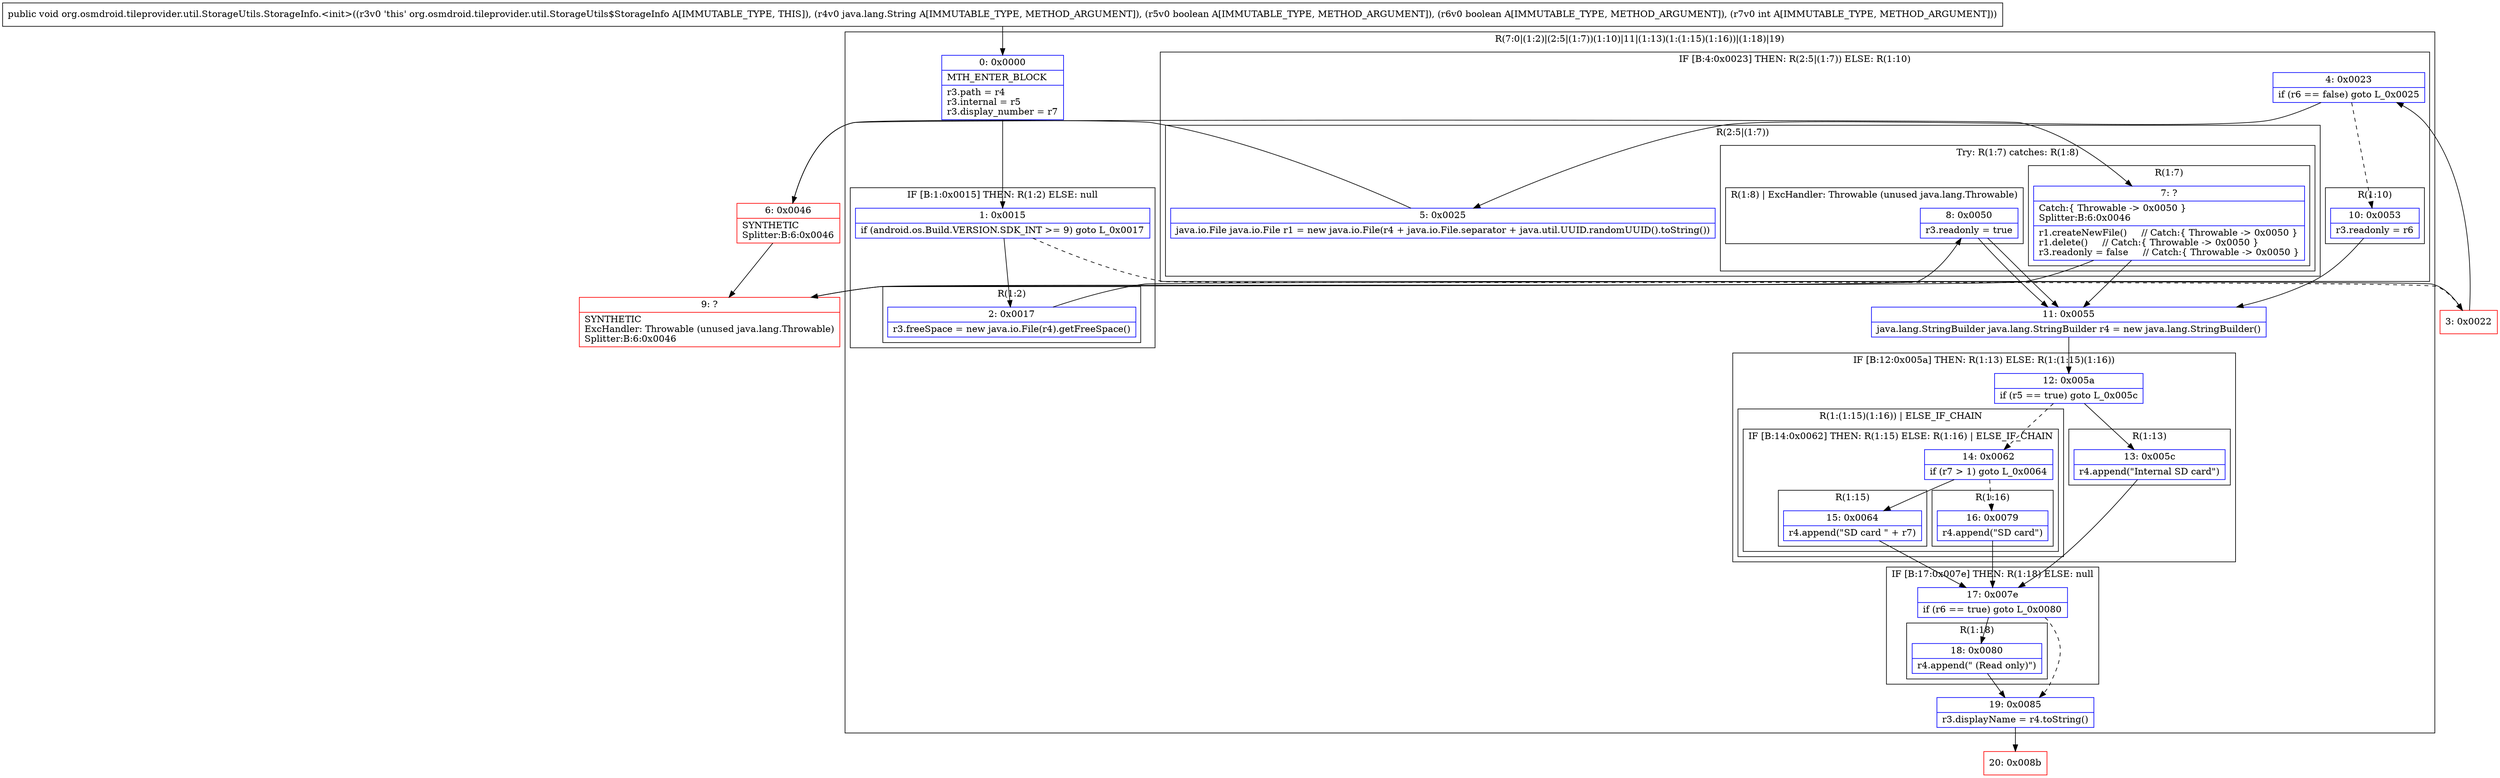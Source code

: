 digraph "CFG fororg.osmdroid.tileprovider.util.StorageUtils.StorageInfo.\<init\>(Ljava\/lang\/String;ZZI)V" {
subgraph cluster_Region_736872685 {
label = "R(7:0|(1:2)|(2:5|(1:7))(1:10)|11|(1:13)(1:(1:15)(1:16))|(1:18)|19)";
node [shape=record,color=blue];
Node_0 [shape=record,label="{0\:\ 0x0000|MTH_ENTER_BLOCK\l|r3.path = r4\lr3.internal = r5\lr3.display_number = r7\l}"];
subgraph cluster_IfRegion_2101558517 {
label = "IF [B:1:0x0015] THEN: R(1:2) ELSE: null";
node [shape=record,color=blue];
Node_1 [shape=record,label="{1\:\ 0x0015|if (android.os.Build.VERSION.SDK_INT \>= 9) goto L_0x0017\l}"];
subgraph cluster_Region_1014657420 {
label = "R(1:2)";
node [shape=record,color=blue];
Node_2 [shape=record,label="{2\:\ 0x0017|r3.freeSpace = new java.io.File(r4).getFreeSpace()\l}"];
}
}
subgraph cluster_IfRegion_1004476934 {
label = "IF [B:4:0x0023] THEN: R(2:5|(1:7)) ELSE: R(1:10)";
node [shape=record,color=blue];
Node_4 [shape=record,label="{4\:\ 0x0023|if (r6 == false) goto L_0x0025\l}"];
subgraph cluster_Region_643368214 {
label = "R(2:5|(1:7))";
node [shape=record,color=blue];
Node_5 [shape=record,label="{5\:\ 0x0025|java.io.File java.io.File r1 = new java.io.File(r4 + java.io.File.separator + java.util.UUID.randomUUID().toString())\l}"];
subgraph cluster_TryCatchRegion_1746686357 {
label = "Try: R(1:7) catches: R(1:8)";
node [shape=record,color=blue];
subgraph cluster_Region_628828594 {
label = "R(1:7)";
node [shape=record,color=blue];
Node_7 [shape=record,label="{7\:\ ?|Catch:\{ Throwable \-\> 0x0050 \}\lSplitter:B:6:0x0046\l|r1.createNewFile()     \/\/ Catch:\{ Throwable \-\> 0x0050 \}\lr1.delete()     \/\/ Catch:\{ Throwable \-\> 0x0050 \}\lr3.readonly = false     \/\/ Catch:\{ Throwable \-\> 0x0050 \}\l}"];
}
subgraph cluster_Region_215776503 {
label = "R(1:8) | ExcHandler: Throwable (unused java.lang.Throwable)\l";
node [shape=record,color=blue];
Node_8 [shape=record,label="{8\:\ 0x0050|r3.readonly = true\l}"];
}
}
}
subgraph cluster_Region_1673890545 {
label = "R(1:10)";
node [shape=record,color=blue];
Node_10 [shape=record,label="{10\:\ 0x0053|r3.readonly = r6\l}"];
}
}
Node_11 [shape=record,label="{11\:\ 0x0055|java.lang.StringBuilder java.lang.StringBuilder r4 = new java.lang.StringBuilder()\l}"];
subgraph cluster_IfRegion_545891237 {
label = "IF [B:12:0x005a] THEN: R(1:13) ELSE: R(1:(1:15)(1:16))";
node [shape=record,color=blue];
Node_12 [shape=record,label="{12\:\ 0x005a|if (r5 == true) goto L_0x005c\l}"];
subgraph cluster_Region_1855738622 {
label = "R(1:13)";
node [shape=record,color=blue];
Node_13 [shape=record,label="{13\:\ 0x005c|r4.append(\"Internal SD card\")\l}"];
}
subgraph cluster_Region_705941208 {
label = "R(1:(1:15)(1:16)) | ELSE_IF_CHAIN\l";
node [shape=record,color=blue];
subgraph cluster_IfRegion_1162294441 {
label = "IF [B:14:0x0062] THEN: R(1:15) ELSE: R(1:16) | ELSE_IF_CHAIN\l";
node [shape=record,color=blue];
Node_14 [shape=record,label="{14\:\ 0x0062|if (r7 \> 1) goto L_0x0064\l}"];
subgraph cluster_Region_1986968038 {
label = "R(1:15)";
node [shape=record,color=blue];
Node_15 [shape=record,label="{15\:\ 0x0064|r4.append(\"SD card \" + r7)\l}"];
}
subgraph cluster_Region_1602727612 {
label = "R(1:16)";
node [shape=record,color=blue];
Node_16 [shape=record,label="{16\:\ 0x0079|r4.append(\"SD card\")\l}"];
}
}
}
}
subgraph cluster_IfRegion_177908978 {
label = "IF [B:17:0x007e] THEN: R(1:18) ELSE: null";
node [shape=record,color=blue];
Node_17 [shape=record,label="{17\:\ 0x007e|if (r6 == true) goto L_0x0080\l}"];
subgraph cluster_Region_710846721 {
label = "R(1:18)";
node [shape=record,color=blue];
Node_18 [shape=record,label="{18\:\ 0x0080|r4.append(\" (Read only)\")\l}"];
}
}
Node_19 [shape=record,label="{19\:\ 0x0085|r3.displayName = r4.toString()\l}"];
}
subgraph cluster_Region_215776503 {
label = "R(1:8) | ExcHandler: Throwable (unused java.lang.Throwable)\l";
node [shape=record,color=blue];
Node_8 [shape=record,label="{8\:\ 0x0050|r3.readonly = true\l}"];
}
Node_3 [shape=record,color=red,label="{3\:\ 0x0022}"];
Node_6 [shape=record,color=red,label="{6\:\ 0x0046|SYNTHETIC\lSplitter:B:6:0x0046\l}"];
Node_9 [shape=record,color=red,label="{9\:\ ?|SYNTHETIC\lExcHandler: Throwable (unused java.lang.Throwable)\lSplitter:B:6:0x0046\l}"];
Node_20 [shape=record,color=red,label="{20\:\ 0x008b}"];
MethodNode[shape=record,label="{public void org.osmdroid.tileprovider.util.StorageUtils.StorageInfo.\<init\>((r3v0 'this' org.osmdroid.tileprovider.util.StorageUtils$StorageInfo A[IMMUTABLE_TYPE, THIS]), (r4v0 java.lang.String A[IMMUTABLE_TYPE, METHOD_ARGUMENT]), (r5v0 boolean A[IMMUTABLE_TYPE, METHOD_ARGUMENT]), (r6v0 boolean A[IMMUTABLE_TYPE, METHOD_ARGUMENT]), (r7v0 int A[IMMUTABLE_TYPE, METHOD_ARGUMENT])) }"];
MethodNode -> Node_0;
Node_0 -> Node_1;
Node_1 -> Node_2;
Node_1 -> Node_3[style=dashed];
Node_2 -> Node_3;
Node_4 -> Node_5;
Node_4 -> Node_10[style=dashed];
Node_5 -> Node_6;
Node_7 -> Node_9;
Node_7 -> Node_11;
Node_8 -> Node_11;
Node_10 -> Node_11;
Node_11 -> Node_12;
Node_12 -> Node_13;
Node_12 -> Node_14[style=dashed];
Node_13 -> Node_17;
Node_14 -> Node_15;
Node_14 -> Node_16[style=dashed];
Node_15 -> Node_17;
Node_16 -> Node_17;
Node_17 -> Node_18;
Node_17 -> Node_19[style=dashed];
Node_18 -> Node_19;
Node_19 -> Node_20;
Node_8 -> Node_11;
Node_3 -> Node_4;
Node_6 -> Node_7;
Node_6 -> Node_9;
Node_9 -> Node_8;
}

